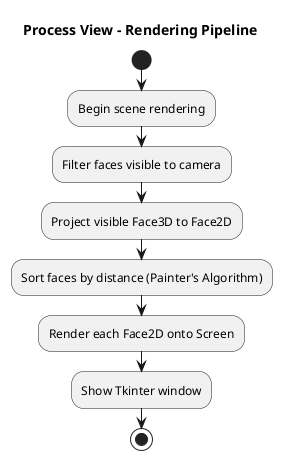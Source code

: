 @startuml ProcessView_Rendering
title "Process View – Rendering Pipeline"

start
:Begin scene rendering;
:Filter faces visible to camera;
:Project visible Face3D to Face2D;
:Sort faces by distance (Painter's Algorithm);
:Render each Face2D onto Screen;
:Show Tkinter window;
stop
@enduml

